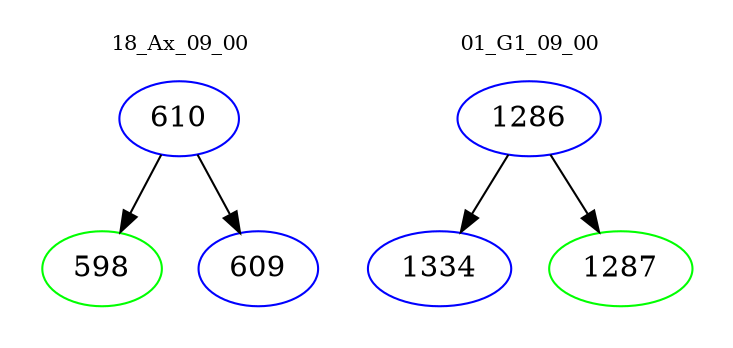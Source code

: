digraph{
subgraph cluster_0 {
color = white
label = "18_Ax_09_00";
fontsize=10;
T0_610 [label="610", color="blue"]
T0_610 -> T0_598 [color="black"]
T0_598 [label="598", color="green"]
T0_610 -> T0_609 [color="black"]
T0_609 [label="609", color="blue"]
}
subgraph cluster_1 {
color = white
label = "01_G1_09_00";
fontsize=10;
T1_1286 [label="1286", color="blue"]
T1_1286 -> T1_1334 [color="black"]
T1_1334 [label="1334", color="blue"]
T1_1286 -> T1_1287 [color="black"]
T1_1287 [label="1287", color="green"]
}
}
